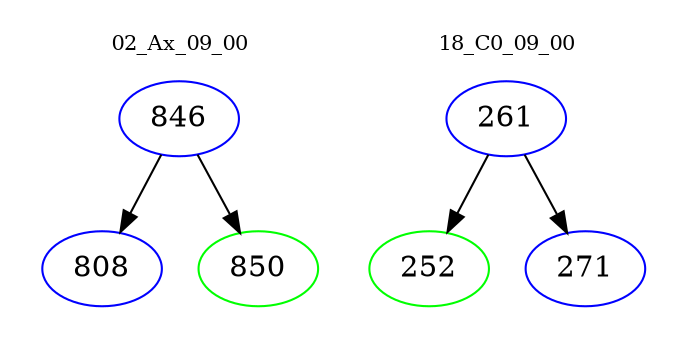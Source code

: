digraph{
subgraph cluster_0 {
color = white
label = "02_Ax_09_00";
fontsize=10;
T0_846 [label="846", color="blue"]
T0_846 -> T0_808 [color="black"]
T0_808 [label="808", color="blue"]
T0_846 -> T0_850 [color="black"]
T0_850 [label="850", color="green"]
}
subgraph cluster_1 {
color = white
label = "18_C0_09_00";
fontsize=10;
T1_261 [label="261", color="blue"]
T1_261 -> T1_252 [color="black"]
T1_252 [label="252", color="green"]
T1_261 -> T1_271 [color="black"]
T1_271 [label="271", color="blue"]
}
}
